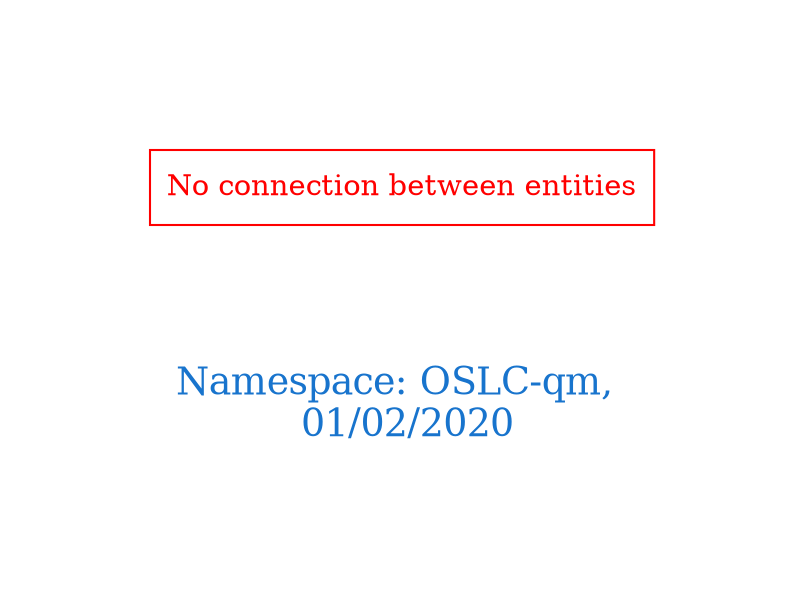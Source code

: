 digraph OGIT_ontology {
 graph [ rankdir= LR,pad=1 
fontsize = 18,
fontcolor= dodgerblue3,label = "\n\n\nNamespace: OSLC-qm, \n 01/02/2020"];
node[shape=polygon];
edge [  color="gray81"];

"No connection between entities" [fontcolor = "red",color="red", shape="polygon"]
}

